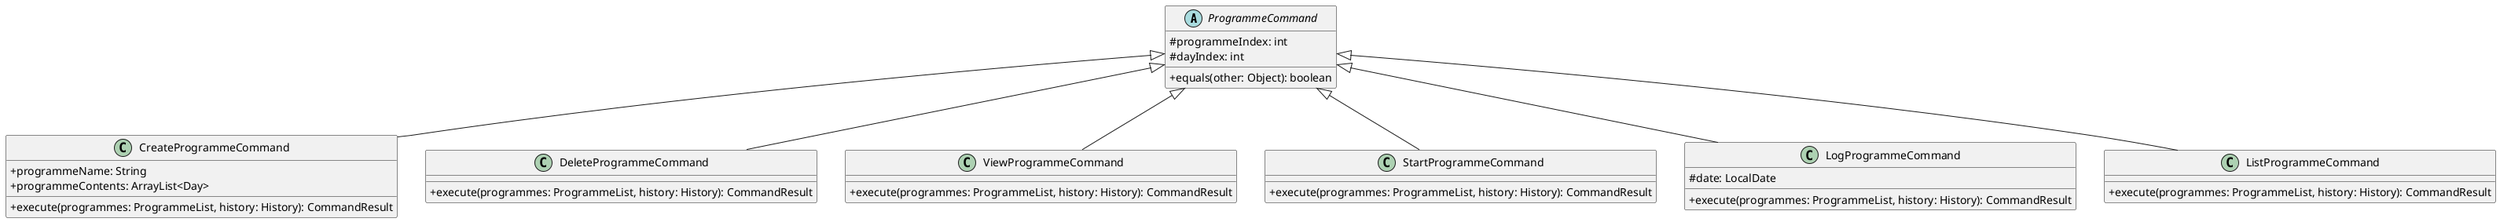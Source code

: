 @startuml

skinparam classAttributeIconSize 0

abstract class ProgrammeCommand {
    # programmeIndex: int
    # dayIndex: int
    + equals(other: Object): boolean
}

class CreateProgrammeCommand {
    + programmeName: String
    + programmeContents: ArrayList<Day>
    + execute(programmes: ProgrammeList, history: History): CommandResult
}

class DeleteProgrammeCommand {
    + execute(programmes: ProgrammeList, history: History): CommandResult
}

class ViewProgrammeCommand {
    + execute(programmes: ProgrammeList, history: History): CommandResult
}

class StartProgrammeCommand {
    + execute(programmes: ProgrammeList, history: History): CommandResult
}

class LogProgrammeCommand {
    # date: LocalDate
    + execute(programmes: ProgrammeList, history: History): CommandResult
}

class ListProgrammeCommand {
    + execute(programmes: ProgrammeList, history: History): CommandResult
}

ProgrammeCommand <|-- CreateProgrammeCommand
ProgrammeCommand <|-- DeleteProgrammeCommand
ProgrammeCommand <|-- ViewProgrammeCommand
ProgrammeCommand <|-- StartProgrammeCommand
ProgrammeCommand <|-- LogProgrammeCommand
ProgrammeCommand <|-- ListProgrammeCommand

@enduml